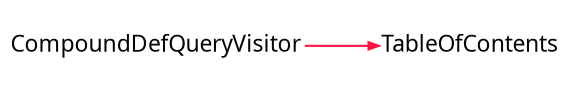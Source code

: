 digraph {
 rankdir = "LR"
 bgcolor = none;
 layout  = dot;
 edge [
   arrowsize = "0.5"
   color     = "#FF1040FF"
 ]
 dEKarGf[
   shape    = none
   label    = "CompoundDefQueryVisitor"
   margin   = "0.01"
   fontname = "Segoe UI"
   fontsize = "11"
   fontcolor= "#010509FF"
 ]
 WoIarGf[
   shape    = none
   label    = "TableOfContents"
   margin   = "0.01"
   fontname = "Segoe UI"
   fontsize = "11"
   fontcolor= "#010509FF"
 ]
 dEKarGf->WoIarGf
}
